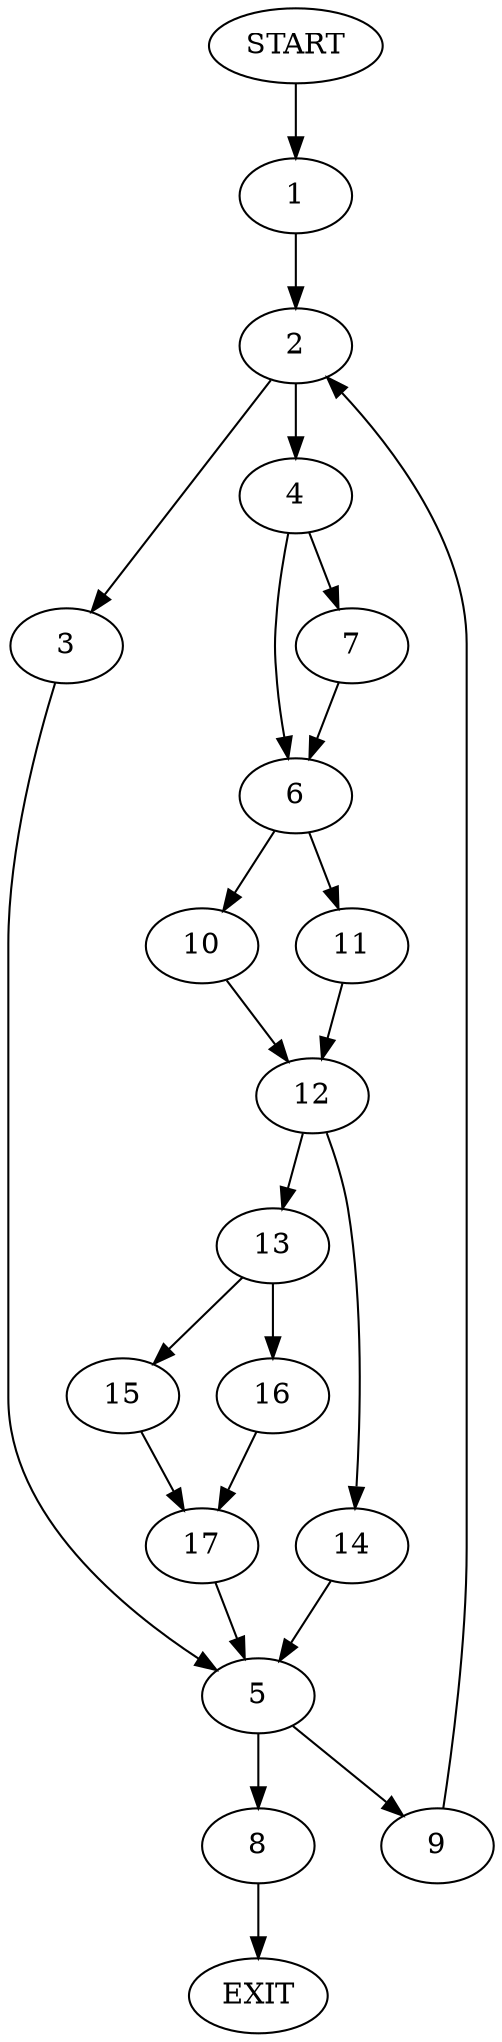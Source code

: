 digraph {
0 [label="START"]
18 [label="EXIT"]
0 -> 1
1 -> 2
2 -> 3
2 -> 4
3 -> 5
4 -> 6
4 -> 7
5 -> 8
5 -> 9
6 -> 10
6 -> 11
7 -> 6
11 -> 12
10 -> 12
12 -> 13
12 -> 14
13 -> 15
13 -> 16
14 -> 5
16 -> 17
15 -> 17
17 -> 5
8 -> 18
9 -> 2
}

